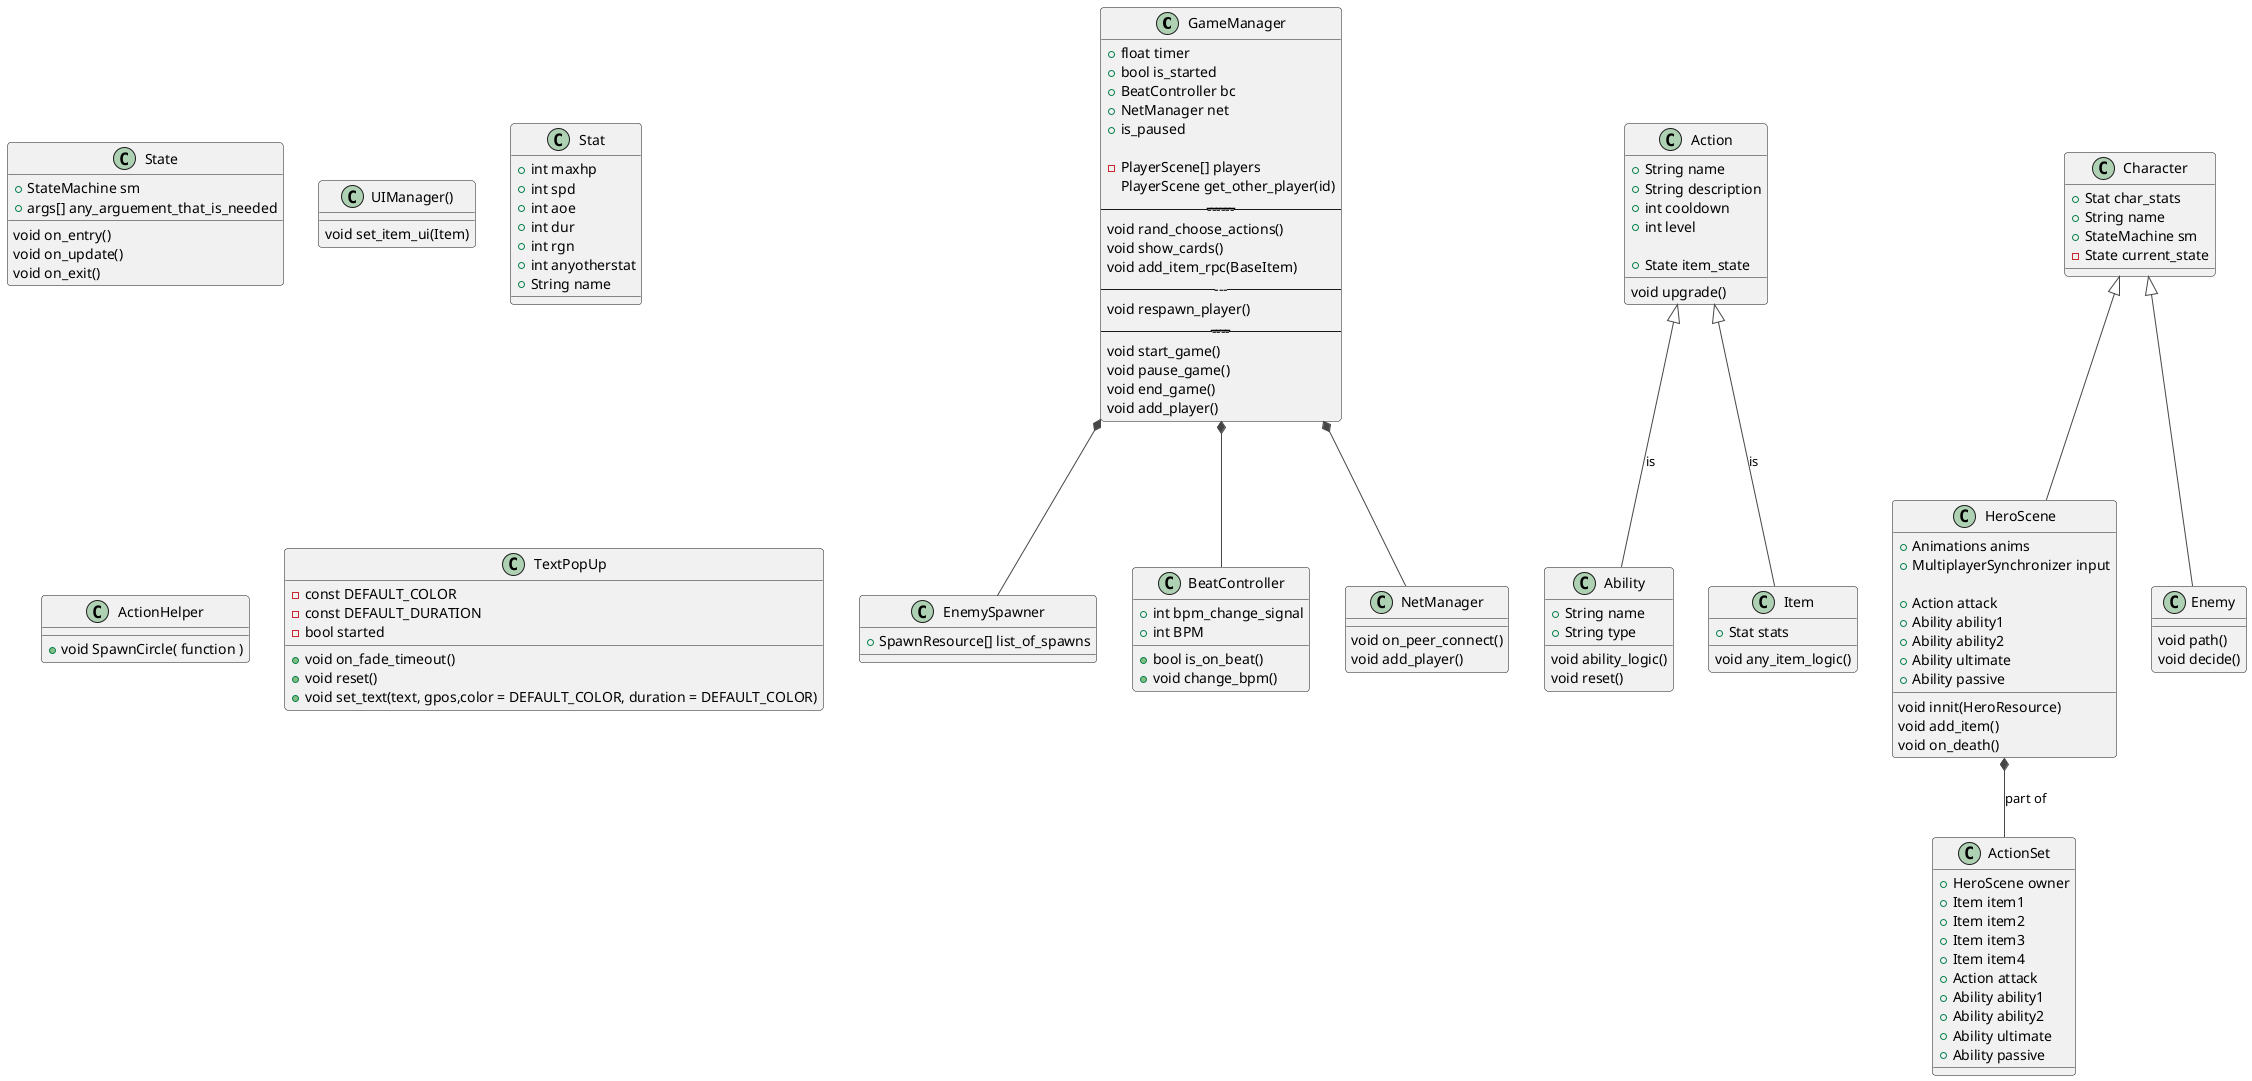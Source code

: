 @startuml
!theme vibrant

class GameManager{
    + float timer
    + bool is_started
    + BeatController bc
    + NetManager net
    + is_paused

    - PlayerScene[] players
    PlayerScene get_other_player(id)
    ----------------------------------
    void rand_choose_actions()
    void show_cards()
    void add_item_rpc(BaseItem)
    -------
    void respawn_player()
    ------------------------
    void start_game()
    void pause_game()
    void end_game()
    void add_player()
}


class EnemySpawner{
  + SpawnResource[] list_of_spawns
}

class BeatController{
    + int bpm_change_signal
    + int BPM
    + bool is_on_beat()
    + void change_bpm()
}   

class NetManager{
    void on_peer_connect()
    void add_player()

}

class Ability {
    +String name
    +String type
 
    void ability_logic()
    void reset()
}

class Action{
    +String name
    +String description
    +int cooldown
    +int level
   
    +State item_state
   
    void upgrade()
}

class State{
    +StateMachine sm
    +args[] any_arguement_that_is_needed
    void on_entry()
    void on_update()
    void on_exit()
}


class ActionSet{
  +HeroScene owner
  + Item item1
  + Item item2
  + Item item3
  + Item item4
  + Action attack
  + Ability ability1
  + Ability ability2
  + Ability ultimate
  + Ability passive
}

class HeroScene{
  +Animations anims
  +MultiplayerSynchronizer input
  
  + Action attack
  + Ability ability1
  + Ability ability2
  + Ability ultimate
  + Ability passive

  void innit(HeroResource)
  void add_item()
  void on_death()
}

class Character{
  +Stat char_stats
  +String name
  +StateMachine sm
  -State current_state
}
class UIManager(){
  void set_item_ui(Item)
}


class Item {
    +Stat stats
   
   
    void any_item_logic()
}

class Stat{
    +int maxhp
    +int spd
    +int aoe
    +int dur
    +int rgn
    +int anyotherstat
    +String name
}


class Enemy{
  void path()
  void decide()
}


class ActionHelper{
    +void SpawnCircle( function )
}

'This class spawns a pop_up text of whatever you want
class TextPopUp{
    -const DEFAULT_COLOR
    -const DEFAULT_DURATION 
    -bool started

    +void on_fade_timeout()
    +void reset()
    +void set_text(text, gpos,color = DEFAULT_COLOR, duration = DEFAULT_COLOR)
}

Character <|-- Enemy
Character <|-- HeroScene
Action <|-- Item : is
Action <|-- Ability : is
HeroScene *-- ActionSet : part of
GameManager *-- BeatController
GameManager *-- NetManager 
GameManager *-- EnemySpawner

@enduml